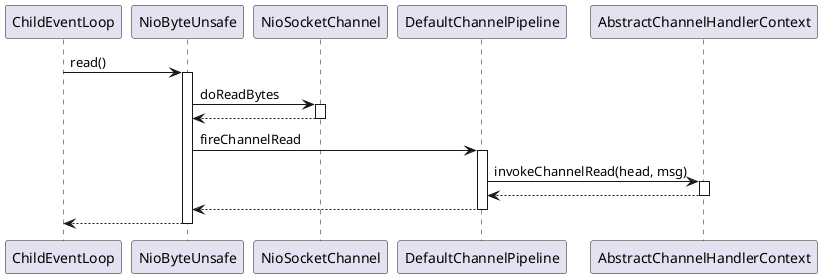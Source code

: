 @startuml
ChildEventLoop -> NioByteUnsafe:read()
activate NioByteUnsafe

    NioByteUnsafe -> NioSocketChannel:doReadBytes
    activate NioSocketChannel
    NioSocketChannel --> NioByteUnsafe
    deactivate NioSocketChannel

    NioByteUnsafe -> DefaultChannelPipeline:fireChannelRead
    activate DefaultChannelPipeline
        DefaultChannelPipeline -> AbstractChannelHandlerContext:invokeChannelRead(head, msg)
        activate AbstractChannelHandlerContext
        AbstractChannelHandlerContext --> DefaultChannelPipeline
        deactivate AbstractChannelHandlerContext
    DefaultChannelPipeline --> NioByteUnsafe
    deactivate DefaultChannelPipeline

NioByteUnsafe --> ChildEventLoop
deactivate NioByteUnsafe
@enduml